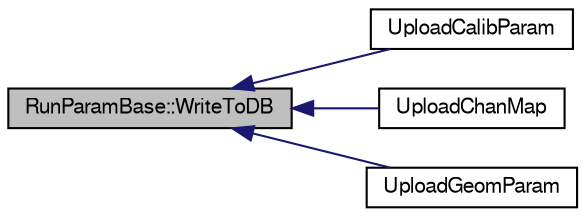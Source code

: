 digraph "RunParamBase::WriteToDB"
{
  bgcolor="transparent";
  edge [fontname="FreeSans",fontsize="10",labelfontname="FreeSans",labelfontsize="10"];
  node [fontname="FreeSans",fontsize="10",shape=record];
  rankdir="LR";
  Node1 [label="RunParamBase::WriteToDB",height=0.2,width=0.4,color="black", fillcolor="grey75", style="filled" fontcolor="black"];
  Node1 -> Node2 [dir="back",color="midnightblue",fontsize="10",style="solid",fontname="FreeSans"];
  Node2 [label="UploadCalibParam",height=0.2,width=0.4,color="black",URL="$db/d7d/UploadCalibParam_8C.html#abf758af3a7c6c28be661c078bb0a9ac3",tooltip="UploadCalibParam.C: Macro to upload the calibration parameter from tsv file to MySQL DB..."];
  Node1 -> Node3 [dir="back",color="midnightblue",fontsize="10",style="solid",fontname="FreeSans"];
  Node3 [label="UploadChanMap",height=0.2,width=0.4,color="black",URL="$d0/da4/UploadChanMap_8C.html#a6ec43687f04e8350c642c7866b2117f9",tooltip="UploadChanMap.C: Macro to upload the channel mapping from tsv file to MySQL DB. "];
  Node1 -> Node4 [dir="back",color="midnightblue",fontsize="10",style="solid",fontname="FreeSans"];
  Node4 [label="UploadGeomParam",height=0.2,width=0.4,color="black",URL="$d3/d9b/UploadGeomParam_8C.html#a848a5f72fcdaa3c113387cdabf946afe",tooltip="UploadGeomParam.C: Macro to upload the geometry parameter from tsv file to MySQL DB. "];
}
